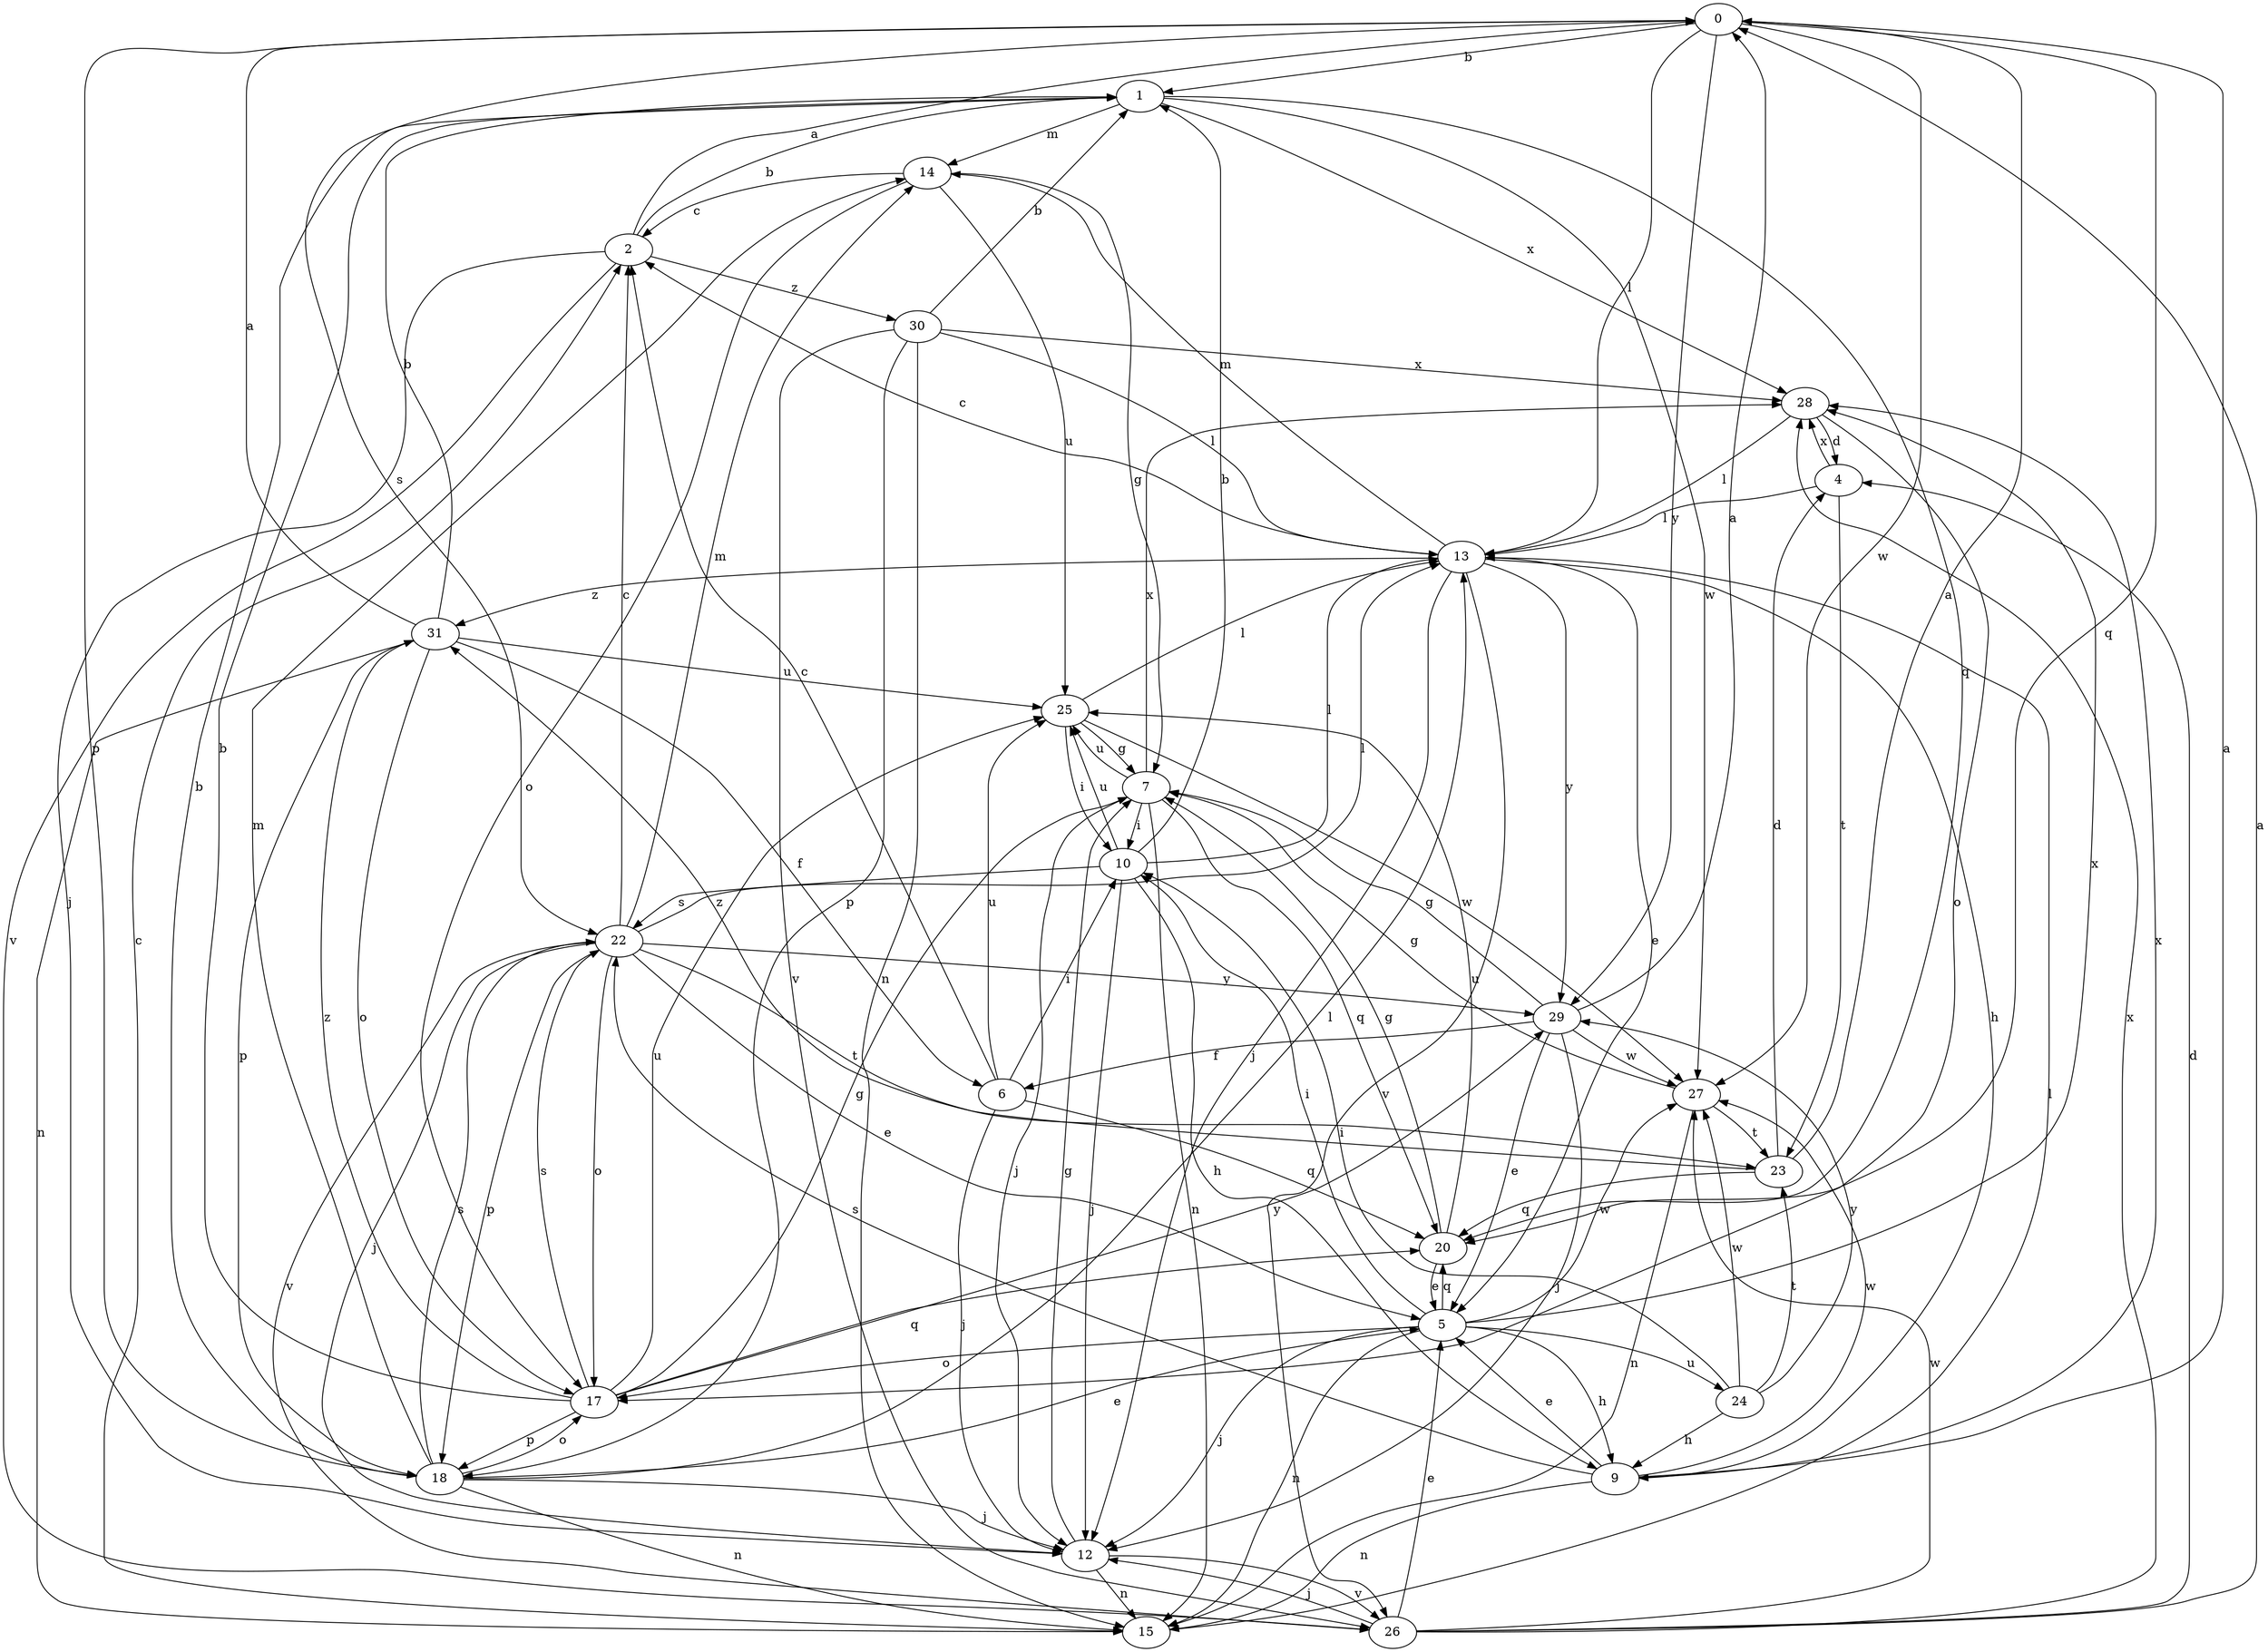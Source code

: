 strict digraph  {
0;
1;
2;
4;
5;
6;
7;
9;
10;
12;
13;
14;
15;
17;
18;
20;
22;
23;
24;
25;
26;
27;
28;
29;
30;
31;
0 -> 1  [label=b];
0 -> 13  [label=l];
0 -> 18  [label=p];
0 -> 20  [label=q];
0 -> 22  [label=s];
0 -> 27  [label=w];
0 -> 29  [label=y];
1 -> 14  [label=m];
1 -> 20  [label=q];
1 -> 27  [label=w];
1 -> 28  [label=x];
2 -> 0  [label=a];
2 -> 1  [label=b];
2 -> 12  [label=j];
2 -> 26  [label=v];
2 -> 30  [label=z];
4 -> 13  [label=l];
4 -> 23  [label=t];
4 -> 28  [label=x];
5 -> 9  [label=h];
5 -> 10  [label=i];
5 -> 12  [label=j];
5 -> 15  [label=n];
5 -> 17  [label=o];
5 -> 20  [label=q];
5 -> 24  [label=u];
5 -> 27  [label=w];
5 -> 28  [label=x];
6 -> 2  [label=c];
6 -> 10  [label=i];
6 -> 12  [label=j];
6 -> 20  [label=q];
6 -> 25  [label=u];
7 -> 10  [label=i];
7 -> 12  [label=j];
7 -> 15  [label=n];
7 -> 20  [label=q];
7 -> 25  [label=u];
7 -> 28  [label=x];
9 -> 0  [label=a];
9 -> 5  [label=e];
9 -> 15  [label=n];
9 -> 22  [label=s];
9 -> 27  [label=w];
9 -> 28  [label=x];
10 -> 1  [label=b];
10 -> 9  [label=h];
10 -> 12  [label=j];
10 -> 13  [label=l];
10 -> 22  [label=s];
10 -> 25  [label=u];
12 -> 7  [label=g];
12 -> 15  [label=n];
12 -> 26  [label=v];
13 -> 2  [label=c];
13 -> 5  [label=e];
13 -> 9  [label=h];
13 -> 12  [label=j];
13 -> 14  [label=m];
13 -> 26  [label=v];
13 -> 29  [label=y];
13 -> 31  [label=z];
14 -> 2  [label=c];
14 -> 7  [label=g];
14 -> 17  [label=o];
14 -> 25  [label=u];
15 -> 2  [label=c];
15 -> 13  [label=l];
17 -> 1  [label=b];
17 -> 7  [label=g];
17 -> 18  [label=p];
17 -> 20  [label=q];
17 -> 22  [label=s];
17 -> 25  [label=u];
17 -> 29  [label=y];
17 -> 31  [label=z];
18 -> 1  [label=b];
18 -> 5  [label=e];
18 -> 12  [label=j];
18 -> 13  [label=l];
18 -> 14  [label=m];
18 -> 15  [label=n];
18 -> 17  [label=o];
18 -> 22  [label=s];
20 -> 5  [label=e];
20 -> 7  [label=g];
20 -> 25  [label=u];
22 -> 2  [label=c];
22 -> 5  [label=e];
22 -> 12  [label=j];
22 -> 13  [label=l];
22 -> 14  [label=m];
22 -> 17  [label=o];
22 -> 18  [label=p];
22 -> 23  [label=t];
22 -> 26  [label=v];
22 -> 29  [label=y];
23 -> 0  [label=a];
23 -> 4  [label=d];
23 -> 20  [label=q];
23 -> 31  [label=z];
24 -> 9  [label=h];
24 -> 10  [label=i];
24 -> 23  [label=t];
24 -> 27  [label=w];
24 -> 29  [label=y];
25 -> 7  [label=g];
25 -> 10  [label=i];
25 -> 13  [label=l];
25 -> 27  [label=w];
26 -> 0  [label=a];
26 -> 4  [label=d];
26 -> 5  [label=e];
26 -> 12  [label=j];
26 -> 27  [label=w];
26 -> 28  [label=x];
27 -> 7  [label=g];
27 -> 15  [label=n];
27 -> 23  [label=t];
28 -> 4  [label=d];
28 -> 13  [label=l];
28 -> 17  [label=o];
29 -> 0  [label=a];
29 -> 5  [label=e];
29 -> 6  [label=f];
29 -> 7  [label=g];
29 -> 12  [label=j];
29 -> 27  [label=w];
30 -> 1  [label=b];
30 -> 13  [label=l];
30 -> 15  [label=n];
30 -> 18  [label=p];
30 -> 26  [label=v];
30 -> 28  [label=x];
31 -> 0  [label=a];
31 -> 1  [label=b];
31 -> 6  [label=f];
31 -> 15  [label=n];
31 -> 17  [label=o];
31 -> 18  [label=p];
31 -> 25  [label=u];
}
